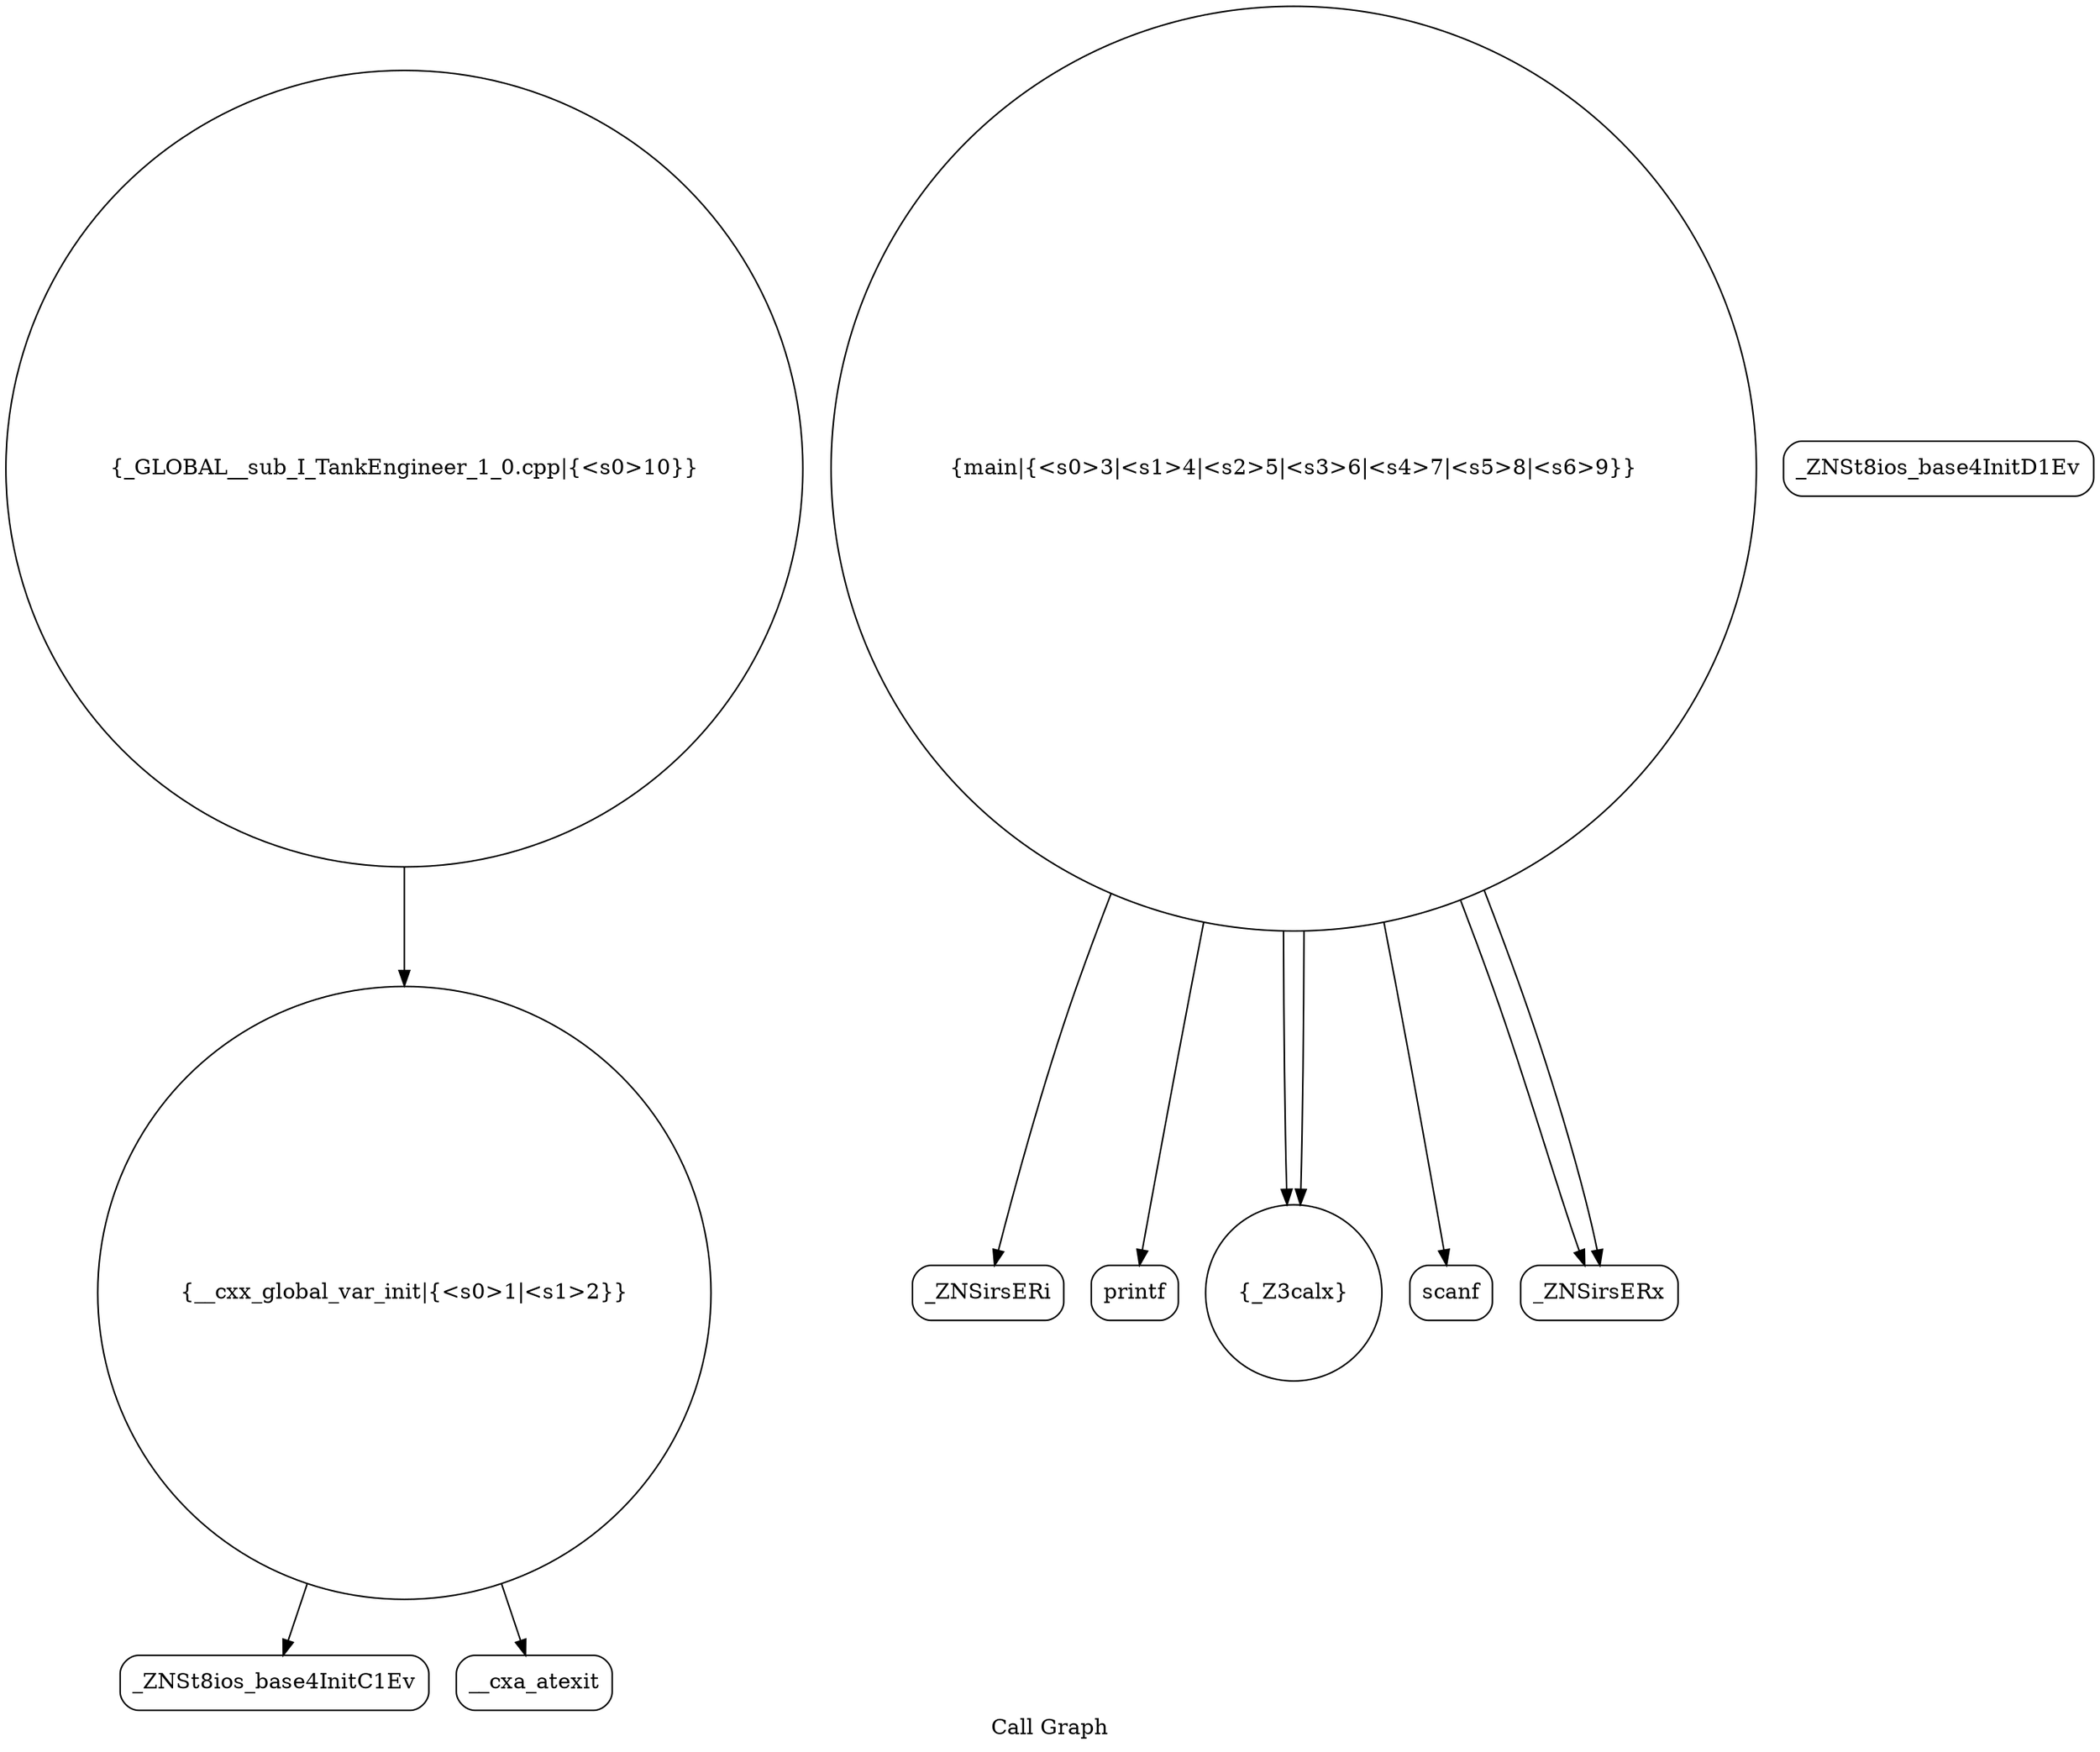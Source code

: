 digraph "Call Graph" {
	label="Call Graph";

	Node0x55e204cb4800 [shape=record,shape=circle,label="{__cxx_global_var_init|{<s0>1|<s1>2}}"];
	Node0x55e204cb4800:s0 -> Node0x55e204cb4c90[color=black];
	Node0x55e204cb4800:s1 -> Node0x55e204cb4d90[color=black];
	Node0x55e204cb4f90 [shape=record,shape=Mrecord,label="{_ZNSirsERi}"];
	Node0x55e204cb4d10 [shape=record,shape=Mrecord,label="{_ZNSt8ios_base4InitD1Ev}"];
	Node0x55e204cb5090 [shape=record,shape=Mrecord,label="{printf}"];
	Node0x55e204cb4e10 [shape=record,shape=circle,label="{_Z3calx}"];
	Node0x55e204cb4f10 [shape=record,shape=Mrecord,label="{scanf}"];
	Node0x55e204cb4c90 [shape=record,shape=Mrecord,label="{_ZNSt8ios_base4InitC1Ev}"];
	Node0x55e204cb5010 [shape=record,shape=Mrecord,label="{_ZNSirsERx}"];
	Node0x55e204cb4d90 [shape=record,shape=Mrecord,label="{__cxa_atexit}"];
	Node0x55e204cb5110 [shape=record,shape=circle,label="{_GLOBAL__sub_I_TankEngineer_1_0.cpp|{<s0>10}}"];
	Node0x55e204cb5110:s0 -> Node0x55e204cb4800[color=black];
	Node0x55e204cb4e90 [shape=record,shape=circle,label="{main|{<s0>3|<s1>4|<s2>5|<s3>6|<s4>7|<s5>8|<s6>9}}"];
	Node0x55e204cb4e90:s0 -> Node0x55e204cb4f10[color=black];
	Node0x55e204cb4e90:s1 -> Node0x55e204cb4f90[color=black];
	Node0x55e204cb4e90:s2 -> Node0x55e204cb5010[color=black];
	Node0x55e204cb4e90:s3 -> Node0x55e204cb5010[color=black];
	Node0x55e204cb4e90:s4 -> Node0x55e204cb4e10[color=black];
	Node0x55e204cb4e90:s5 -> Node0x55e204cb4e10[color=black];
	Node0x55e204cb4e90:s6 -> Node0x55e204cb5090[color=black];
}
